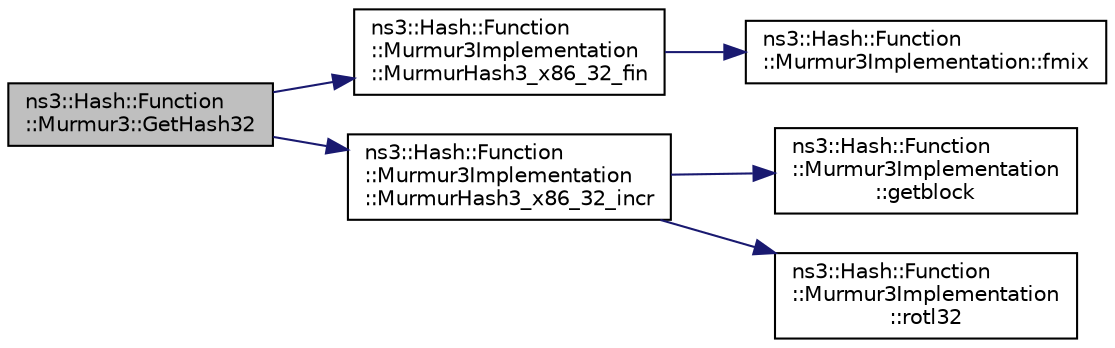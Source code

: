 digraph "ns3::Hash::Function::Murmur3::GetHash32"
{
 // LATEX_PDF_SIZE
  edge [fontname="Helvetica",fontsize="10",labelfontname="Helvetica",labelfontsize="10"];
  node [fontname="Helvetica",fontsize="10",shape=record];
  rankdir="LR";
  Node1 [label="ns3::Hash::Function\l::Murmur3::GetHash32",height=0.2,width=0.4,color="black", fillcolor="grey75", style="filled", fontcolor="black",tooltip="Compute 32-bit hash of a byte buffer."];
  Node1 -> Node2 [color="midnightblue",fontsize="10",style="solid",fontname="Helvetica"];
  Node2 [label="ns3::Hash::Function\l::Murmur3Implementation\l::MurmurHash3_x86_32_fin",height=0.2,width=0.4,color="black", fillcolor="white", style="filled",URL="$group__hash__murmur3.html#ga83af79f16eb5dd0559a5432189e40864",tooltip="Finalize a hash."];
  Node2 -> Node3 [color="midnightblue",fontsize="10",style="solid",fontname="Helvetica"];
  Node3 [label="ns3::Hash::Function\l::Murmur3Implementation::fmix",height=0.2,width=0.4,color="black", fillcolor="white", style="filled",URL="$group__hash__murmur3.html#ga5ace0a4c6b8f2b26528d6b939a6768ac",tooltip="Finalization mix - force all bits of a hash block to avalanche."];
  Node1 -> Node4 [color="midnightblue",fontsize="10",style="solid",fontname="Helvetica"];
  Node4 [label="ns3::Hash::Function\l::Murmur3Implementation\l::MurmurHash3_x86_32_incr",height=0.2,width=0.4,color="black", fillcolor="white", style="filled",URL="$group__hash__murmur3.html#ga899a23395d0de0540ec978fc611d616c",tooltip="Initial and incremental hash."];
  Node4 -> Node5 [color="midnightblue",fontsize="10",style="solid",fontname="Helvetica"];
  Node5 [label="ns3::Hash::Function\l::Murmur3Implementation\l::getblock",height=0.2,width=0.4,color="black", fillcolor="white", style="filled",URL="$group__hash__murmur3.html#ga365b02d48a7c2aaff4a43431ba3b01b7",tooltip="Block read."];
  Node4 -> Node6 [color="midnightblue",fontsize="10",style="solid",fontname="Helvetica"];
  Node6 [label="ns3::Hash::Function\l::Murmur3Implementation\l::rotl32",height=0.2,width=0.4,color="black", fillcolor="white", style="filled",URL="$group__hash__murmur3.html#ga5ad09e63b7268f407b727713d0f6687a",tooltip="Barrel shift (rotate) left on 32 bits."];
}
